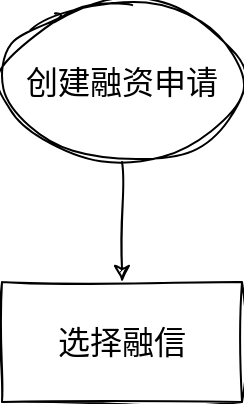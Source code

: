 <mxfile version="24.7.17">
  <diagram name="第 1 页" id="oDhFCcuOqRSYPgUYl9Wo">
    <mxGraphModel dx="1242" dy="785" grid="1" gridSize="10" guides="1" tooltips="1" connect="1" arrows="1" fold="1" page="1" pageScale="1" pageWidth="827" pageHeight="1169" math="0" shadow="0">
      <root>
        <mxCell id="0" />
        <mxCell id="1" parent="0" />
        <mxCell id="p33mTXCWpmtPviyPJqFd-3" value="" style="edgeStyle=orthogonalEdgeStyle;rounded=0;sketch=1;hachureGap=4;jiggle=2;curveFitting=1;orthogonalLoop=1;jettySize=auto;html=1;fontFamily=Architects Daughter;fontSource=https%3A%2F%2Ffonts.googleapis.com%2Fcss%3Ffamily%3DArchitects%2BDaughter;" edge="1" parent="1" source="p33mTXCWpmtPviyPJqFd-1" target="p33mTXCWpmtPviyPJqFd-2">
          <mxGeometry relative="1" as="geometry" />
        </mxCell>
        <mxCell id="p33mTXCWpmtPviyPJqFd-1" value="&lt;font style=&quot;font-size: 16px;&quot; face=&quot;Long Cang&quot; data-font-src=&quot;https://fonts.googleapis.com/css?family=Long+Cang&quot;&gt;创建融资申请&lt;/font&gt;" style="ellipse;whiteSpace=wrap;html=1;sketch=1;hachureGap=4;jiggle=2;curveFitting=1;fontFamily=Architects Daughter;fontSource=https%3A%2F%2Ffonts.googleapis.com%2Fcss%3Ffamily%3DArchitects%2BDaughter;fillColor=none;" vertex="1" parent="1">
          <mxGeometry x="320" y="120" width="120" height="80" as="geometry" />
        </mxCell>
        <mxCell id="p33mTXCWpmtPviyPJqFd-2" value="&lt;font face=&quot;Long Cang&quot; style=&quot;font-size: 16px;&quot;&gt;选择融信&lt;/font&gt;" style="whiteSpace=wrap;html=1;fontFamily=Architects Daughter;fillColor=none;sketch=1;hachureGap=4;jiggle=2;curveFitting=1;fontSource=https%3A%2F%2Ffonts.googleapis.com%2Fcss%3Ffamily%3DArchitects%2BDaughter;" vertex="1" parent="1">
          <mxGeometry x="320" y="260" width="120" height="60" as="geometry" />
        </mxCell>
      </root>
    </mxGraphModel>
  </diagram>
</mxfile>
